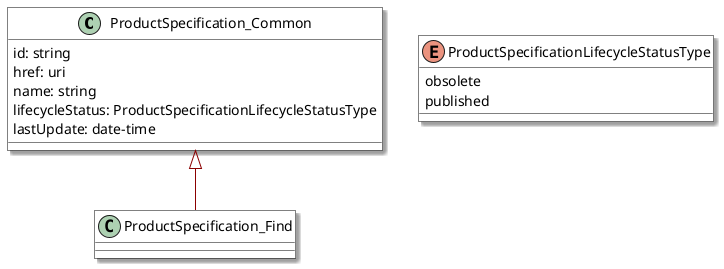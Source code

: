@startuml
skinparam {
    ClassBackgroundColor White
    ClassBorderColor Black
    shadowing true
    RoundCorner 0
    LineColor DarkRed
    ArrowColor DarkRed
    ArrowThickness 1
}

class ProductSpecification_Common {

    id: string
    href: uri
    name: string
    lifecycleStatus: ProductSpecificationLifecycleStatusType
    lastUpdate: date-time
}

class ProductSpecification_Find {

}
ProductSpecification_Common <|-- ProductSpecification_Find

enum ProductSpecificationLifecycleStatusType {

    obsolete
    published
}

@enduml
